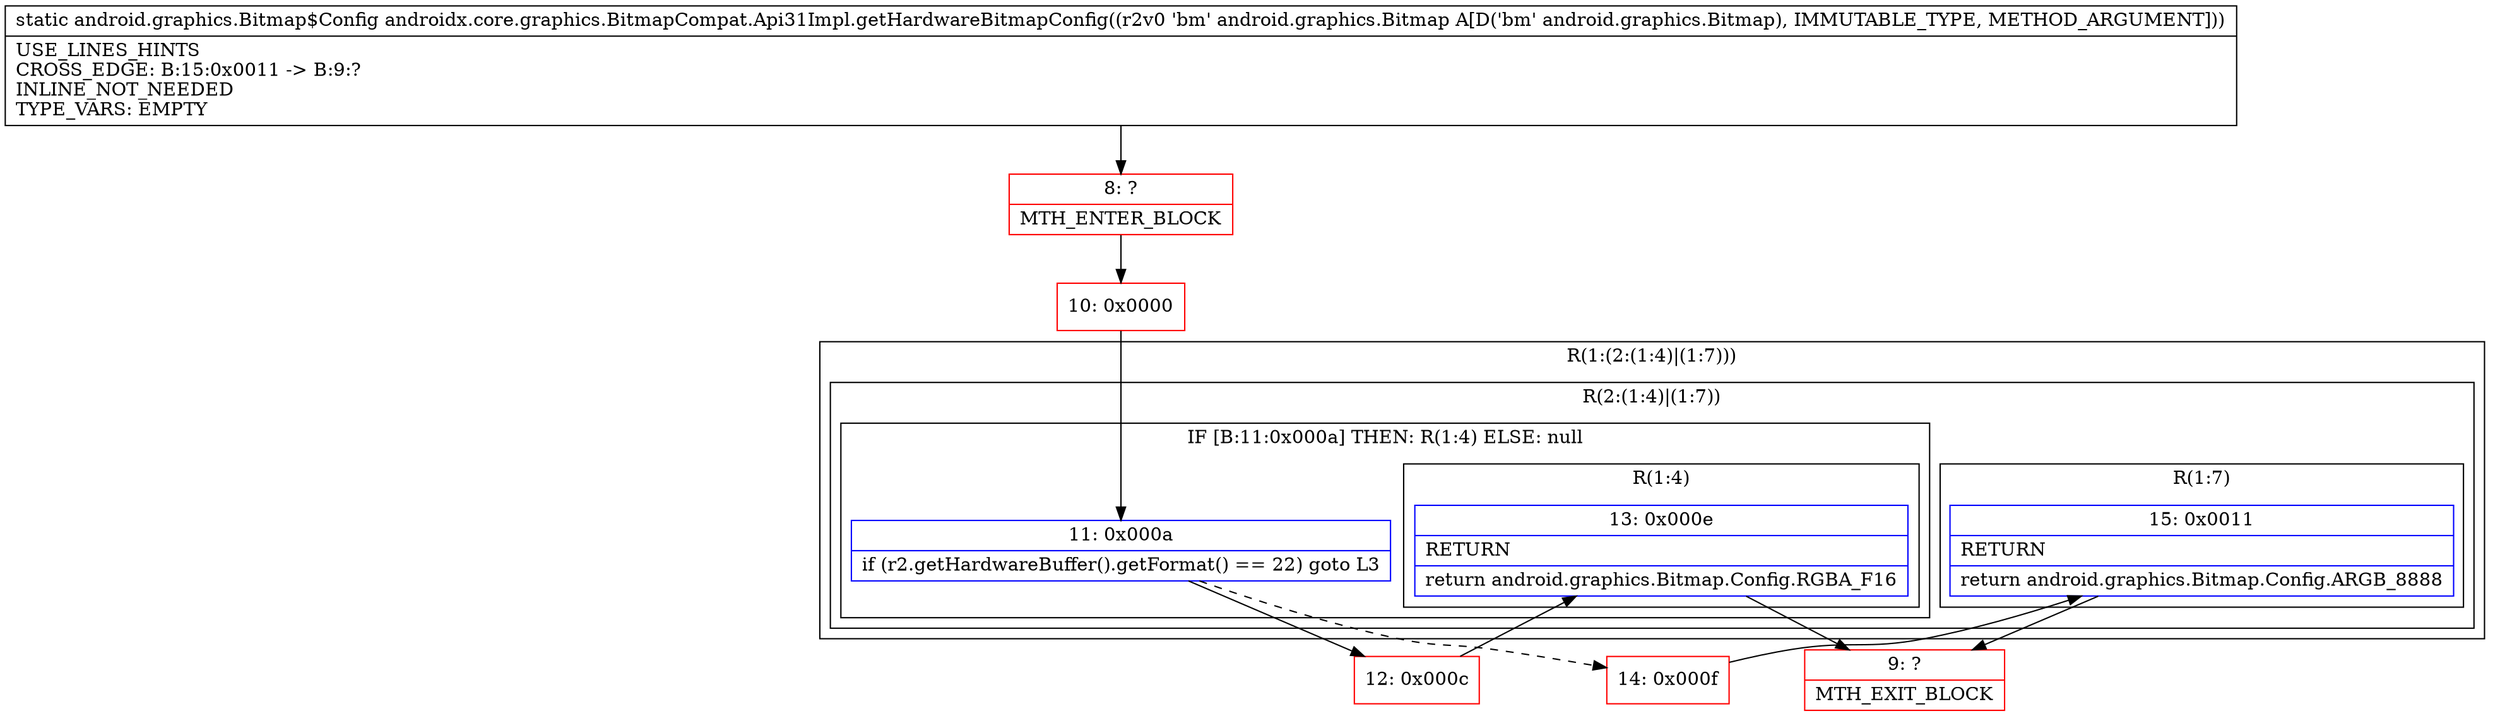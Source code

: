 digraph "CFG forandroidx.core.graphics.BitmapCompat.Api31Impl.getHardwareBitmapConfig(Landroid\/graphics\/Bitmap;)Landroid\/graphics\/Bitmap$Config;" {
subgraph cluster_Region_1999500850 {
label = "R(1:(2:(1:4)|(1:7)))";
node [shape=record,color=blue];
subgraph cluster_Region_1366330943 {
label = "R(2:(1:4)|(1:7))";
node [shape=record,color=blue];
subgraph cluster_IfRegion_2091231094 {
label = "IF [B:11:0x000a] THEN: R(1:4) ELSE: null";
node [shape=record,color=blue];
Node_11 [shape=record,label="{11\:\ 0x000a|if (r2.getHardwareBuffer().getFormat() == 22) goto L3\l}"];
subgraph cluster_Region_1056544622 {
label = "R(1:4)";
node [shape=record,color=blue];
Node_13 [shape=record,label="{13\:\ 0x000e|RETURN\l|return android.graphics.Bitmap.Config.RGBA_F16\l}"];
}
}
subgraph cluster_Region_654146277 {
label = "R(1:7)";
node [shape=record,color=blue];
Node_15 [shape=record,label="{15\:\ 0x0011|RETURN\l|return android.graphics.Bitmap.Config.ARGB_8888\l}"];
}
}
}
Node_8 [shape=record,color=red,label="{8\:\ ?|MTH_ENTER_BLOCK\l}"];
Node_10 [shape=record,color=red,label="{10\:\ 0x0000}"];
Node_12 [shape=record,color=red,label="{12\:\ 0x000c}"];
Node_9 [shape=record,color=red,label="{9\:\ ?|MTH_EXIT_BLOCK\l}"];
Node_14 [shape=record,color=red,label="{14\:\ 0x000f}"];
MethodNode[shape=record,label="{static android.graphics.Bitmap$Config androidx.core.graphics.BitmapCompat.Api31Impl.getHardwareBitmapConfig((r2v0 'bm' android.graphics.Bitmap A[D('bm' android.graphics.Bitmap), IMMUTABLE_TYPE, METHOD_ARGUMENT]))  | USE_LINES_HINTS\lCROSS_EDGE: B:15:0x0011 \-\> B:9:?\lINLINE_NOT_NEEDED\lTYPE_VARS: EMPTY\l}"];
MethodNode -> Node_8;Node_11 -> Node_12;
Node_11 -> Node_14[style=dashed];
Node_13 -> Node_9;
Node_15 -> Node_9;
Node_8 -> Node_10;
Node_10 -> Node_11;
Node_12 -> Node_13;
Node_14 -> Node_15;
}

